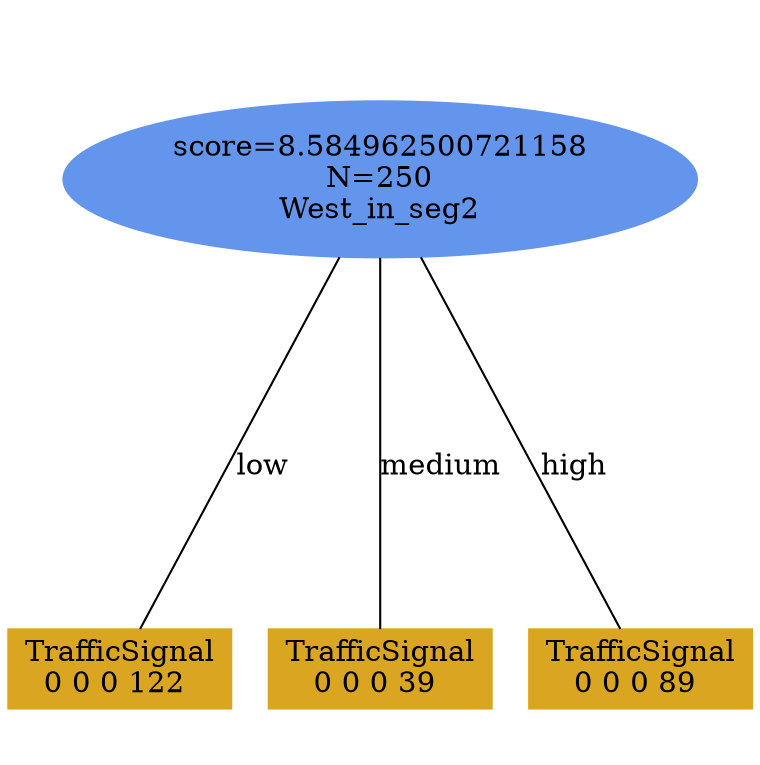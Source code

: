 digraph "DD" {
size = "7.5,10"
ratio=1.0;
center = true;
edge [dir = none];
{ rank = same; node [shape=ellipse, style=filled, color=cornflowerblue];"5062" [label="score=8.584962500721158\nN=250\nWest_in_seg2"];}
{ rank = same; node [shape=box, style=filled, color=goldenrod];"5063" [label="TrafficSignal\n0 0 0 122 "];}
{ rank = same; node [shape=box, style=filled, color=goldenrod];"5064" [label="TrafficSignal\n0 0 0 39 "];}
{ rank = same; node [shape=box, style=filled, color=goldenrod];"5065" [label="TrafficSignal\n0 0 0 89 "];}
"5062" -> "5063" [label = "low"];
"5062" -> "5064" [label = "medium"];
"5062" -> "5065" [label = "high"];

}